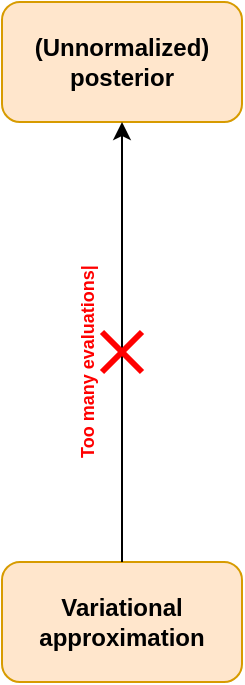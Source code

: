 <mxfile version="11.2.8" pages="1"><diagram id="Jy5ds3JQTkFfcpVj3d0M" name="Page-1"><mxGraphModel dx="854" dy="456" grid="1" gridSize="10" guides="1" tooltips="1" connect="1" arrows="1" fold="1" page="1" pageScale="1" pageWidth="850" pageHeight="1100" math="0" shadow="0"><root><mxCell id="0"/><mxCell id="1" parent="0"/><mxCell id="mAhhsrUJ44RPKb4bspjG-1" value="(Unnormalized) posterior" style="rounded=1;whiteSpace=wrap;html=1;fontStyle=1;fillColor=#ffe6cc;strokeColor=#d79b00;" vertex="1" parent="1"><mxGeometry x="330" y="70" width="120" height="60" as="geometry"/></mxCell><mxCell id="mAhhsrUJ44RPKb4bspjG-4" value="Variational approximation" style="rounded=1;whiteSpace=wrap;html=1;fontStyle=1;fillColor=#ffe6cc;strokeColor=#d79b00;" vertex="1" parent="1"><mxGeometry x="330" y="350" width="120" height="60" as="geometry"/></mxCell><mxCell id="mAhhsrUJ44RPKb4bspjG-14" value="" style="endArrow=classic;html=1;fontSize=9;entryX=0.5;entryY=1;entryDx=0;entryDy=0;exitX=0.5;exitY=0;exitDx=0;exitDy=0;fillColor=#f8cecc;strokeColor=#000000;" edge="1" parent="1" source="mAhhsrUJ44RPKb4bspjG-4" target="mAhhsrUJ44RPKb4bspjG-1"><mxGeometry width="50" height="50" relative="1" as="geometry"><mxPoint x="340" y="470" as="sourcePoint"/><mxPoint x="390" y="420" as="targetPoint"/></mxGeometry></mxCell><mxCell id="mAhhsrUJ44RPKb4bspjG-15" value="" style="endArrow=none;html=1;strokeColor=#FF0000;fontSize=9;strokeWidth=3;" edge="1" parent="1"><mxGeometry width="50" height="50" relative="1" as="geometry"><mxPoint x="380" y="255" as="sourcePoint"/><mxPoint x="400" y="235" as="targetPoint"/></mxGeometry></mxCell><mxCell id="mAhhsrUJ44RPKb4bspjG-18" value="" style="endArrow=none;html=1;strokeColor=#FF0000;fontSize=9;strokeWidth=3;" edge="1" parent="1"><mxGeometry width="50" height="50" relative="1" as="geometry"><mxPoint x="380" y="235" as="sourcePoint"/><mxPoint x="400" y="255" as="targetPoint"/><Array as="points"><mxPoint x="400" y="255"/></Array></mxGeometry></mxCell><mxCell id="mAhhsrUJ44RPKb4bspjG-26" value="&lt;font color=&quot;#FF0000&quot;&gt;Too many evaluations|&lt;/font&gt;" style="text;html=1;resizable=0;points=[];autosize=1;align=left;verticalAlign=top;spacingTop=-4;fontSize=9;rotation=-90;fontStyle=1" vertex="1" parent="1"><mxGeometry x="315" y="240" width="110" height="10" as="geometry"/></mxCell></root></mxGraphModel></diagram></mxfile>